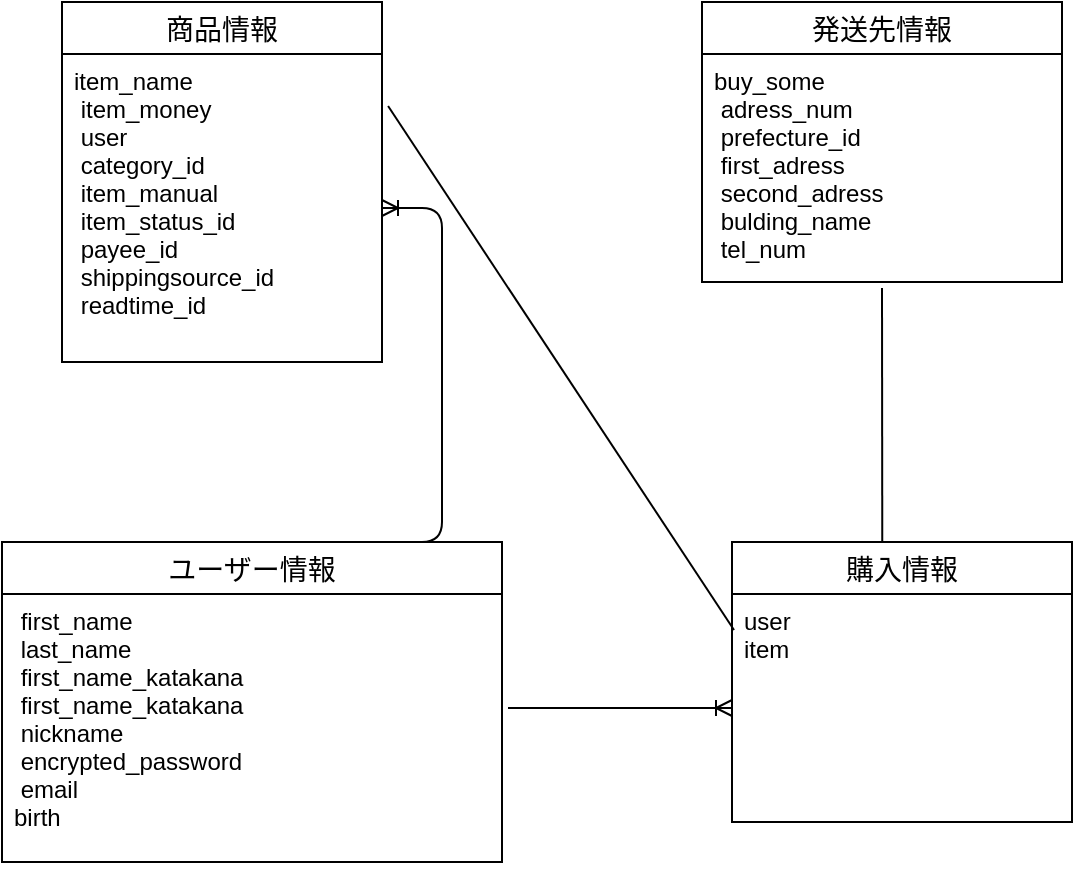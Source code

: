 <mxfile>
    <diagram id="FezdJIlEThBza51mCCkQ" name="ページ1">
        <mxGraphModel dx="576" dy="467" grid="1" gridSize="10" guides="1" tooltips="1" connect="1" arrows="1" fold="1" page="1" pageScale="1" pageWidth="827" pageHeight="1169" math="0" shadow="0">
            <root>
                <mxCell id="0"/>
                <mxCell id="1" parent="0"/>
                <mxCell id="22" value="ユーザー情報" style="swimlane;fontStyle=0;childLayout=stackLayout;horizontal=1;startSize=26;horizontalStack=0;resizeParent=1;resizeParentMax=0;resizeLast=0;collapsible=1;marginBottom=0;align=center;fontSize=14;" parent="1" vertex="1">
                    <mxGeometry x="20" y="300" width="250" height="160" as="geometry"/>
                </mxCell>
                <mxCell id="24" value=" first_name          &#10; last_name           &#10; first_name_katakana &#10; first_name_katakana &#10; nickname            &#10; encrypted_password  &#10; email               &#10;birth      " style="text;strokeColor=none;fillColor=none;spacingLeft=4;spacingRight=4;overflow=hidden;rotatable=0;points=[[0,0.5],[1,0.5]];portConstraint=eastwest;fontSize=12;" parent="22" vertex="1">
                    <mxGeometry y="26" width="250" height="134" as="geometry"/>
                </mxCell>
                <mxCell id="26" value="発送先情報" style="swimlane;fontStyle=0;childLayout=stackLayout;horizontal=1;startSize=26;horizontalStack=0;resizeParent=1;resizeParentMax=0;resizeLast=0;collapsible=1;marginBottom=0;align=center;fontSize=14;" parent="1" vertex="1">
                    <mxGeometry x="370" y="30" width="180" height="140" as="geometry"/>
                </mxCell>
                <mxCell id="29" value="buy_some             &#10; adress_num             &#10; prefecture_id          &#10; first_adress           &#10; second_adress          &#10; bulding_name           &#10; tel_num    &#10;" style="text;strokeColor=none;fillColor=none;spacingLeft=4;spacingRight=4;overflow=hidden;rotatable=0;points=[[0,0.5],[1,0.5]];portConstraint=eastwest;fontSize=12;" parent="26" vertex="1">
                    <mxGeometry y="26" width="180" height="114" as="geometry"/>
                </mxCell>
                <mxCell id="34" value="購入情報" style="swimlane;fontStyle=0;childLayout=stackLayout;horizontal=1;startSize=26;horizontalStack=0;resizeParent=1;resizeParentMax=0;resizeLast=0;collapsible=1;marginBottom=0;align=center;fontSize=14;" parent="1" vertex="1">
                    <mxGeometry x="385" y="300" width="170" height="140" as="geometry"/>
                </mxCell>
                <mxCell id="37" value="user        &#10;item    &#10;" style="text;strokeColor=none;fillColor=none;spacingLeft=4;spacingRight=4;overflow=hidden;rotatable=0;points=[[0,0.5],[1,0.5]];portConstraint=eastwest;fontSize=12;" parent="34" vertex="1">
                    <mxGeometry y="26" width="170" height="114" as="geometry"/>
                </mxCell>
                <mxCell id="38" value="商品情報" style="swimlane;fontStyle=0;childLayout=stackLayout;horizontal=1;startSize=26;horizontalStack=0;resizeParent=1;resizeParentMax=0;resizeLast=0;collapsible=1;marginBottom=0;align=center;fontSize=14;" parent="1" vertex="1">
                    <mxGeometry x="50" y="30" width="160" height="180" as="geometry"/>
                </mxCell>
                <mxCell id="41" value="item_name            &#10; item_money                         &#10; user                                &#10; category_id                        &#10; item_manual                         &#10; item_status_id                      &#10; payee_id                            &#10; shippingsource_id                   &#10; readtime_id  " style="text;strokeColor=none;fillColor=none;spacingLeft=4;spacingRight=4;overflow=hidden;rotatable=0;points=[[0,0.5],[1,0.5]];portConstraint=eastwest;fontSize=12;" parent="38" vertex="1">
                    <mxGeometry y="26" width="160" height="154" as="geometry"/>
                </mxCell>
                <mxCell id="47" value="" style="endArrow=none;html=1;rounded=0;exitX=0.5;exitY=1.026;exitDx=0;exitDy=0;exitPerimeter=0;entryX=0.442;entryY=0;entryDx=0;entryDy=0;entryPerimeter=0;" parent="1" source="29" target="34" edge="1">
                    <mxGeometry relative="1" as="geometry">
                        <mxPoint x="360" y="240" as="sourcePoint"/>
                        <mxPoint x="520" y="240" as="targetPoint"/>
                    </mxGeometry>
                </mxCell>
                <mxCell id="53" value="" style="edgeStyle=entityRelationEdgeStyle;fontSize=12;html=1;endArrow=ERoneToMany;exitX=1.012;exitY=0.425;exitDx=0;exitDy=0;exitPerimeter=0;entryX=0;entryY=0.5;entryDx=0;entryDy=0;" parent="1" source="24" target="37" edge="1">
                    <mxGeometry width="100" height="100" relative="1" as="geometry">
                        <mxPoint x="270" y="450" as="sourcePoint"/>
                        <mxPoint x="380" y="420" as="targetPoint"/>
                    </mxGeometry>
                </mxCell>
                <mxCell id="58" value="" style="edgeStyle=entityRelationEdgeStyle;fontSize=12;html=1;endArrow=ERoneToMany;" parent="1" target="41" edge="1">
                    <mxGeometry width="100" height="100" relative="1" as="geometry">
                        <mxPoint x="120" y="300" as="sourcePoint"/>
                        <mxPoint x="210" y="200" as="targetPoint"/>
                    </mxGeometry>
                </mxCell>
                <mxCell id="59" value="" style="endArrow=none;html=1;rounded=0;exitX=1.019;exitY=0.169;exitDx=0;exitDy=0;exitPerimeter=0;entryX=0.006;entryY=0.158;entryDx=0;entryDy=0;entryPerimeter=0;" parent="1" source="41" target="37" edge="1">
                    <mxGeometry relative="1" as="geometry">
                        <mxPoint x="220" y="230" as="sourcePoint"/>
                        <mxPoint x="380" y="230" as="targetPoint"/>
                    </mxGeometry>
                </mxCell>
            </root>
        </mxGraphModel>
    </diagram>
</mxfile>